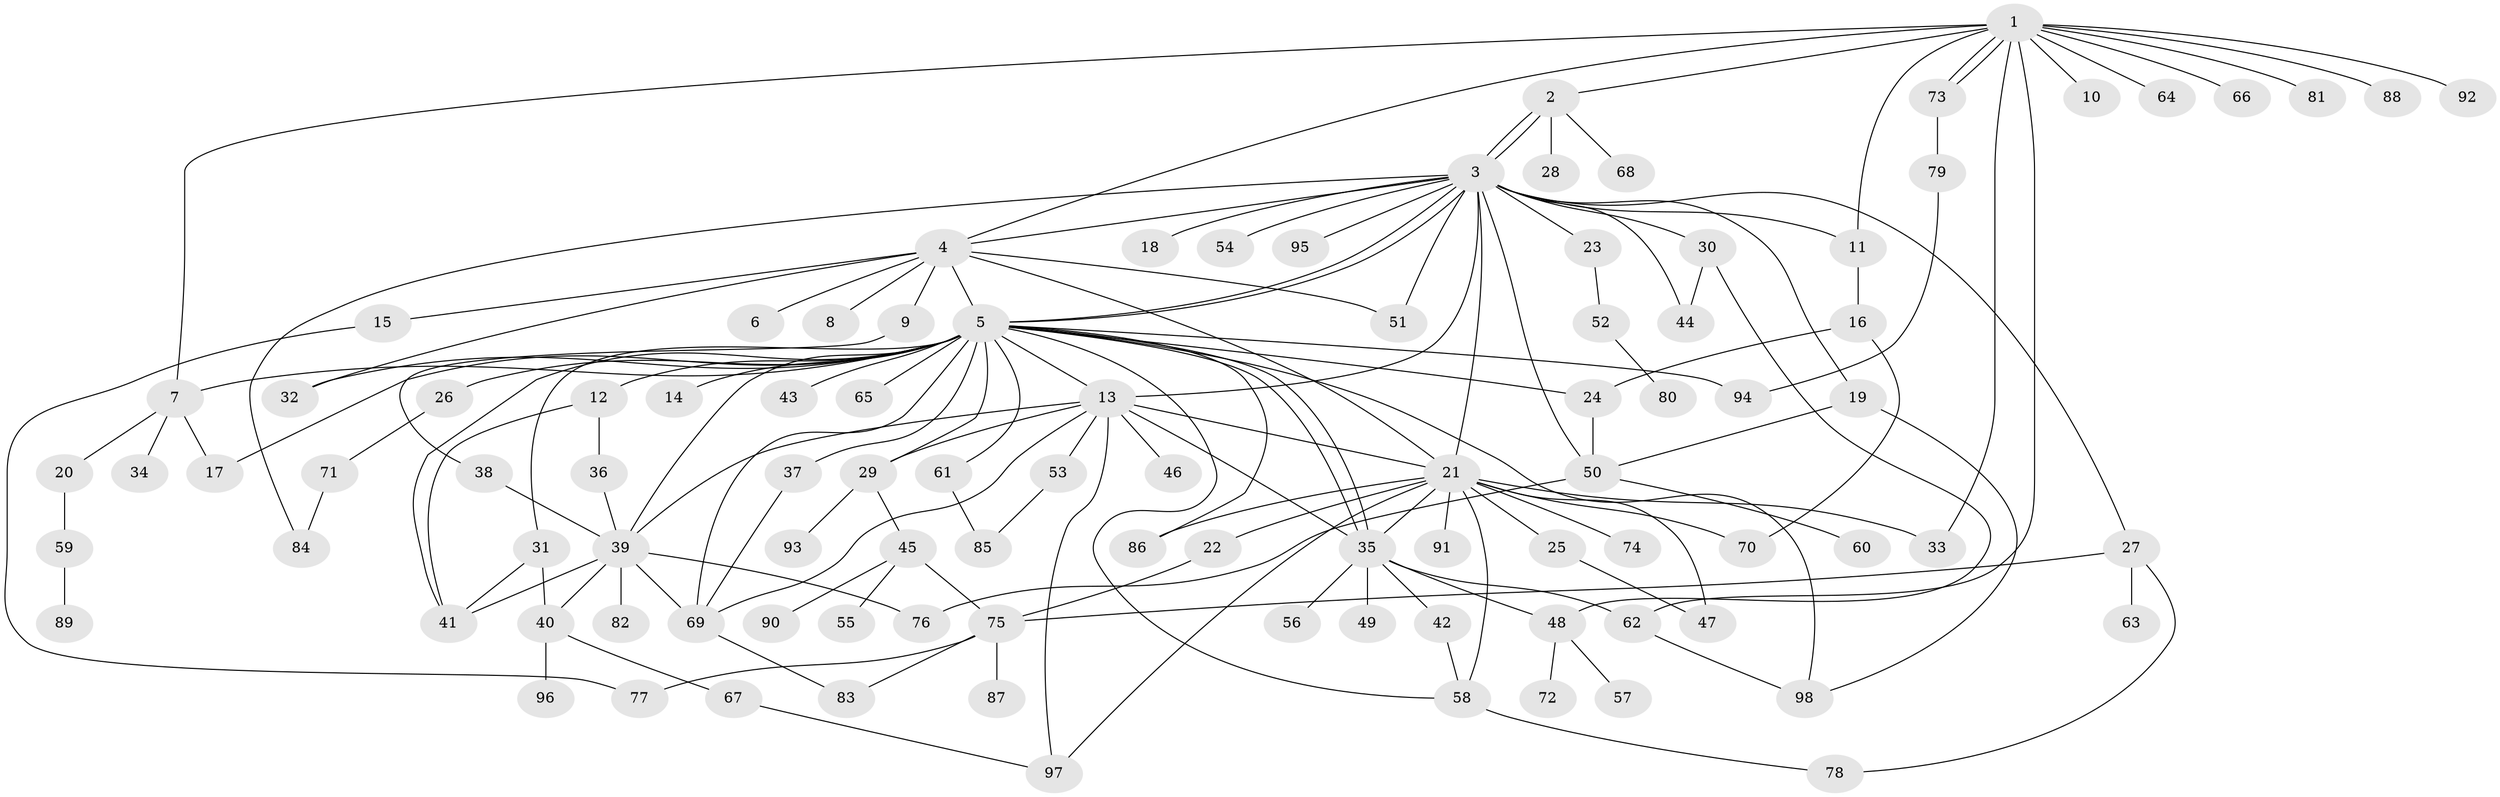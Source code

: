 // coarse degree distribution, {13: 0.027777777777777776, 4: 0.06944444444444445, 16: 0.013888888888888888, 10: 0.013888888888888888, 26: 0.013888888888888888, 1: 0.375, 2: 0.2638888888888889, 3: 0.16666666666666666, 5: 0.013888888888888888, 7: 0.013888888888888888, 9: 0.013888888888888888, 6: 0.013888888888888888}
// Generated by graph-tools (version 1.1) at 2025/23/03/03/25 07:23:49]
// undirected, 98 vertices, 149 edges
graph export_dot {
graph [start="1"]
  node [color=gray90,style=filled];
  1;
  2;
  3;
  4;
  5;
  6;
  7;
  8;
  9;
  10;
  11;
  12;
  13;
  14;
  15;
  16;
  17;
  18;
  19;
  20;
  21;
  22;
  23;
  24;
  25;
  26;
  27;
  28;
  29;
  30;
  31;
  32;
  33;
  34;
  35;
  36;
  37;
  38;
  39;
  40;
  41;
  42;
  43;
  44;
  45;
  46;
  47;
  48;
  49;
  50;
  51;
  52;
  53;
  54;
  55;
  56;
  57;
  58;
  59;
  60;
  61;
  62;
  63;
  64;
  65;
  66;
  67;
  68;
  69;
  70;
  71;
  72;
  73;
  74;
  75;
  76;
  77;
  78;
  79;
  80;
  81;
  82;
  83;
  84;
  85;
  86;
  87;
  88;
  89;
  90;
  91;
  92;
  93;
  94;
  95;
  96;
  97;
  98;
  1 -- 2;
  1 -- 4;
  1 -- 7;
  1 -- 10;
  1 -- 11;
  1 -- 33;
  1 -- 62;
  1 -- 64;
  1 -- 66;
  1 -- 73;
  1 -- 73;
  1 -- 81;
  1 -- 88;
  1 -- 92;
  2 -- 3;
  2 -- 3;
  2 -- 28;
  2 -- 68;
  3 -- 4;
  3 -- 5;
  3 -- 5;
  3 -- 11;
  3 -- 13;
  3 -- 18;
  3 -- 19;
  3 -- 21;
  3 -- 23;
  3 -- 27;
  3 -- 30;
  3 -- 44;
  3 -- 50;
  3 -- 51;
  3 -- 54;
  3 -- 84;
  3 -- 95;
  4 -- 5;
  4 -- 6;
  4 -- 8;
  4 -- 9;
  4 -- 15;
  4 -- 21;
  4 -- 32;
  4 -- 51;
  5 -- 7;
  5 -- 12;
  5 -- 13;
  5 -- 14;
  5 -- 17;
  5 -- 24;
  5 -- 26;
  5 -- 29;
  5 -- 31;
  5 -- 32;
  5 -- 35;
  5 -- 35;
  5 -- 37;
  5 -- 39;
  5 -- 41;
  5 -- 43;
  5 -- 58;
  5 -- 61;
  5 -- 65;
  5 -- 69;
  5 -- 86;
  5 -- 94;
  5 -- 98;
  7 -- 17;
  7 -- 20;
  7 -- 34;
  9 -- 38;
  11 -- 16;
  12 -- 36;
  12 -- 41;
  13 -- 21;
  13 -- 29;
  13 -- 35;
  13 -- 39;
  13 -- 46;
  13 -- 53;
  13 -- 69;
  13 -- 97;
  15 -- 77;
  16 -- 24;
  16 -- 70;
  19 -- 50;
  19 -- 98;
  20 -- 59;
  21 -- 22;
  21 -- 25;
  21 -- 33;
  21 -- 35;
  21 -- 47;
  21 -- 58;
  21 -- 70;
  21 -- 74;
  21 -- 86;
  21 -- 91;
  21 -- 97;
  22 -- 75;
  23 -- 52;
  24 -- 50;
  25 -- 47;
  26 -- 71;
  27 -- 63;
  27 -- 75;
  27 -- 78;
  29 -- 45;
  29 -- 93;
  30 -- 44;
  30 -- 48;
  31 -- 40;
  31 -- 41;
  35 -- 42;
  35 -- 48;
  35 -- 49;
  35 -- 56;
  35 -- 62;
  36 -- 39;
  37 -- 69;
  38 -- 39;
  39 -- 40;
  39 -- 41;
  39 -- 69;
  39 -- 76;
  39 -- 82;
  40 -- 67;
  40 -- 96;
  42 -- 58;
  45 -- 55;
  45 -- 75;
  45 -- 90;
  48 -- 57;
  48 -- 72;
  50 -- 60;
  50 -- 76;
  52 -- 80;
  53 -- 85;
  58 -- 78;
  59 -- 89;
  61 -- 85;
  62 -- 98;
  67 -- 97;
  69 -- 83;
  71 -- 84;
  73 -- 79;
  75 -- 77;
  75 -- 83;
  75 -- 87;
  79 -- 94;
}
